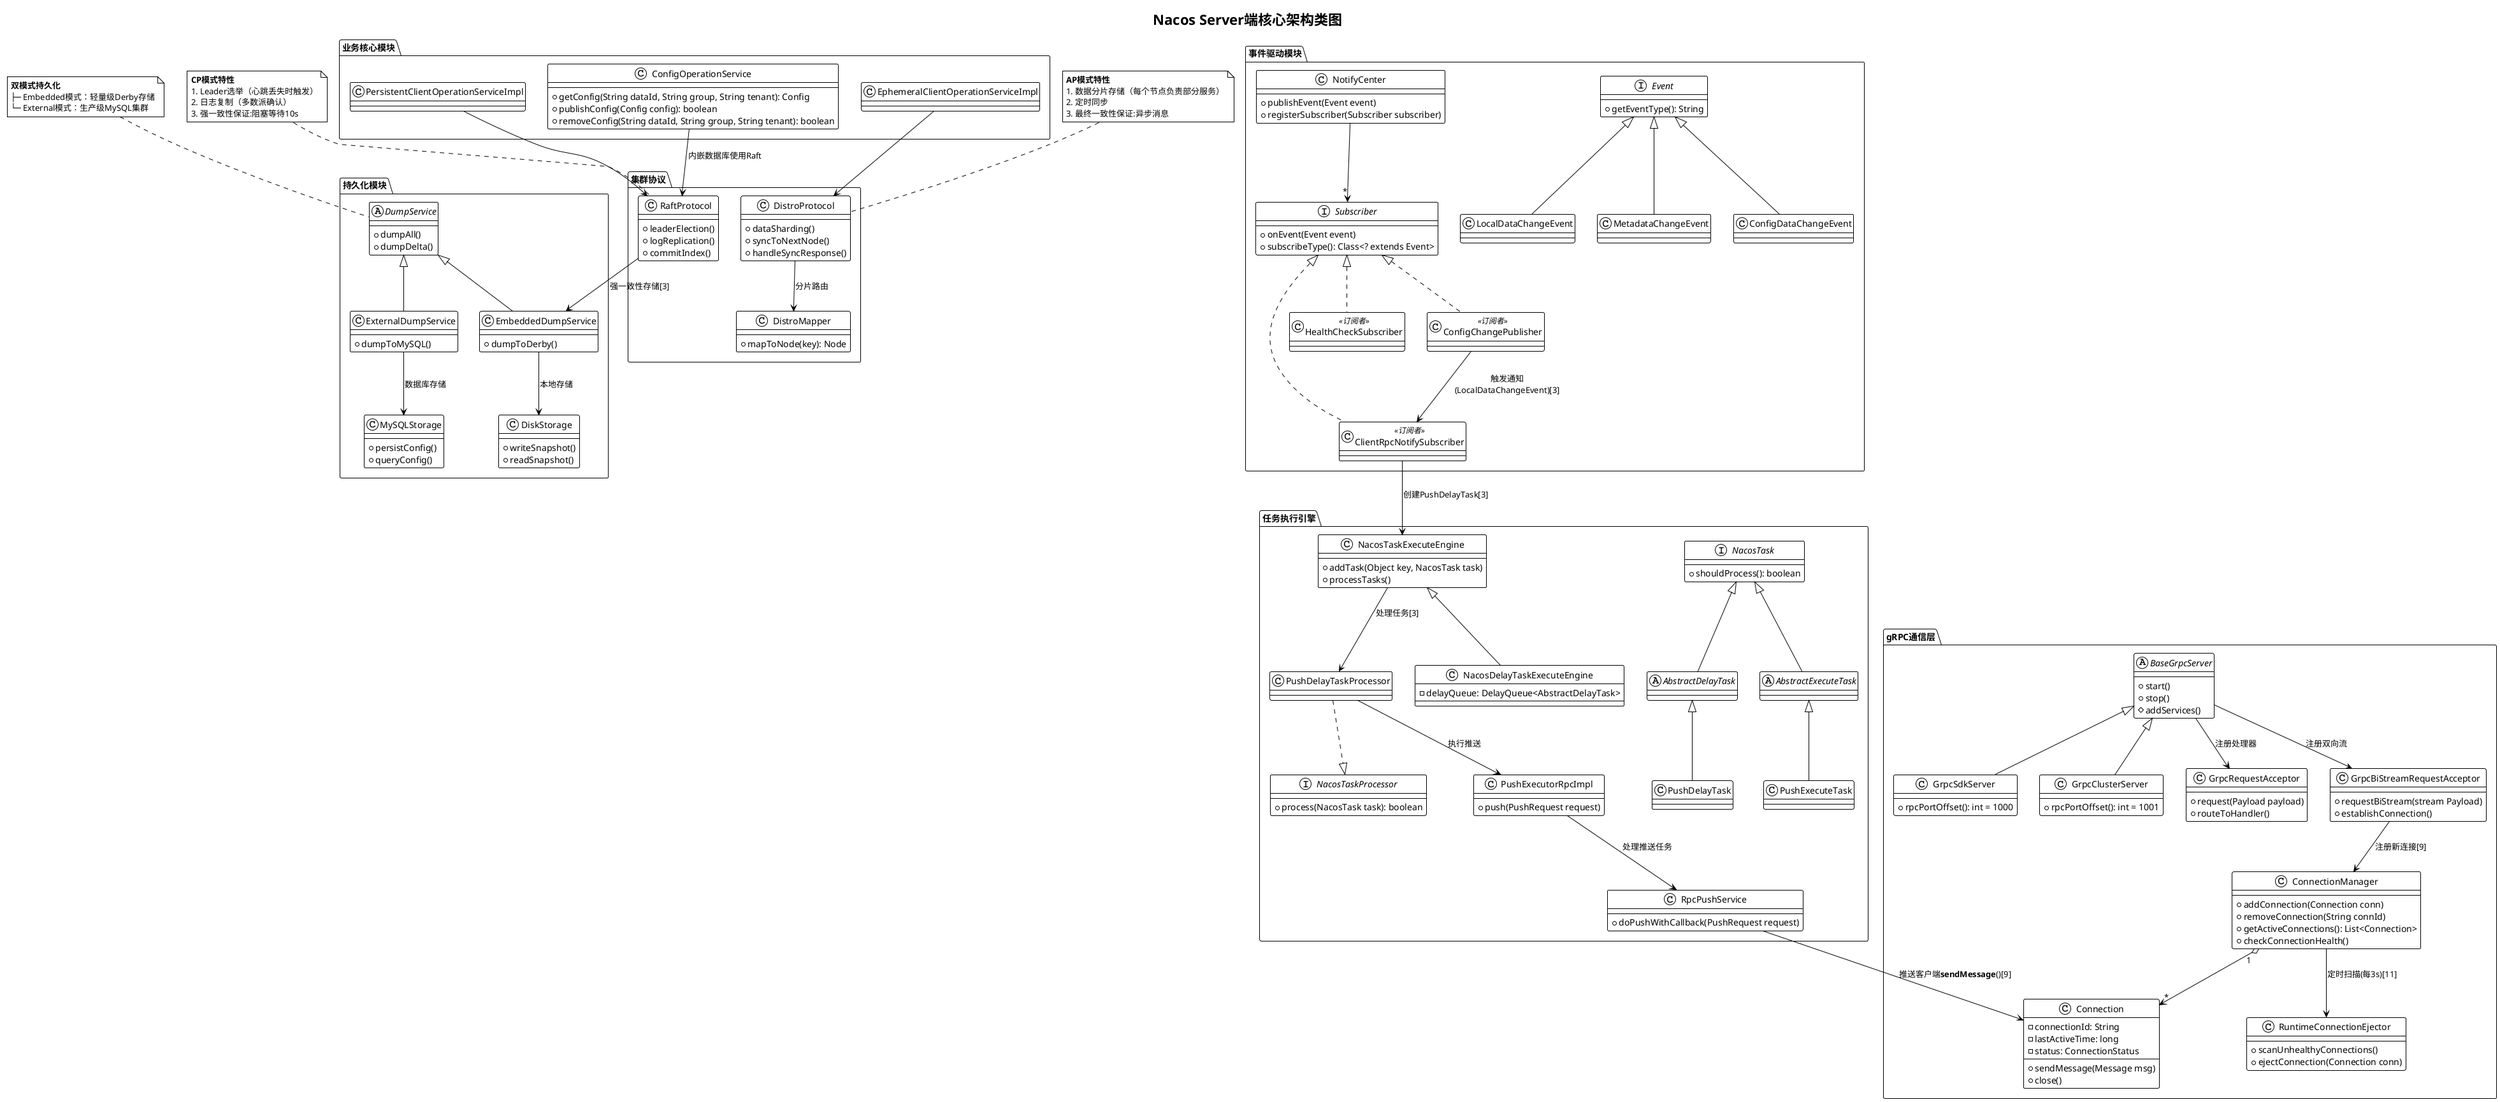@startuml Server端核心架构类图
!theme plain
title Nacos Server端核心架构类图

' ======================
' 事件驱动模块
' ======================
package "事件驱动模块" {
    interface Event {
        + getEventType(): String
    }
    class ConfigDataChangeEvent
    class LocalDataChangeEvent
    class MetadataChangeEvent

    Event <|-- ConfigDataChangeEvent
    Event <|-- LocalDataChangeEvent
    Event <|-- MetadataChangeEvent

    class NotifyCenter {
        + publishEvent(Event event)
        + registerSubscriber(Subscriber subscriber)
    }

    interface Subscriber {
        + onEvent(Event event)
        + subscribeType(): Class<? extends Event>
    }
    class ConfigChangePublisher <<订阅者>>
    class ClientRpcNotifySubscriber <<订阅者>>
    class HealthCheckSubscriber <<订阅者>>

    Subscriber <|.. ConfigChangePublisher
    Subscriber <|.. ClientRpcNotifySubscriber
    Subscriber <|.. HealthCheckSubscriber

    NotifyCenter --> "*" Subscriber
}

' ======================
' gRPC通信层
' ======================
package "gRPC通信层" {
    abstract class BaseGrpcServer {
        + start()
        + stop()
        # addServices()
    }

    class GrpcSdkServer {
        + rpcPortOffset(): int = 1000
    }

    class GrpcClusterServer {
        + rpcPortOffset(): int = 1001
    }

    BaseGrpcServer <|-- GrpcSdkServer
    BaseGrpcServer <|-- GrpcClusterServer

    class GrpcRequestAcceptor {
        + request(Payload payload)
        + routeToHandler()
    }

    class GrpcBiStreamRequestAcceptor {
        + requestBiStream(stream Payload)
        + establishConnection()
    }

    class ConnectionManager {
        + addConnection(Connection conn)
        + removeConnection(String connId)
        + getActiveConnections(): List<Connection>
        + checkConnectionHealth()
    }

    class RuntimeConnectionEjector {
        + scanUnhealthyConnections()
        + ejectConnection(Connection conn)
    }

    class Connection {
        - connectionId: String
        - lastActiveTime: long
        - status: ConnectionStatus
        + sendMessage(Message msg)
        + close()
    }

    BaseGrpcServer --> GrpcRequestAcceptor : 注册处理器
    BaseGrpcServer --> GrpcBiStreamRequestAcceptor : 注册双向流
    ConnectionManager "1" o--> "*" Connection
}

' ======================
' 集群一致性协议
' ======================
package "集群协议" {
   
    class DistroProtocol {
        + dataSharding()
        + syncToNextNode()
        + handleSyncResponse()
    }

    class RaftProtocol {
        + leaderElection()
        + logReplication()
        + commitIndex()
    }

    class DistroMapper {
        + mapToNode(key): Node
    }

    DistroProtocol --> DistroMapper : 分片路由
}

' ======================
' 配置持久化
' ======================
package "持久化模块" {
    abstract class DumpService {
        + dumpAll()
        + dumpDelta()
    }

    class EmbeddedDumpService {
        + dumpToDerby()
    }

    class ExternalDumpService {
        + dumpToMySQL()
    }

    DumpService <|-- EmbeddedDumpService
    DumpService <|-- ExternalDumpService

    class DiskStorage {
        + writeSnapshot()
        + readSnapshot()
    }

    class MySQLStorage {
        + persistConfig()
        + queryConfig()
    }

    EmbeddedDumpService --> DiskStorage : 本地存储
    ExternalDumpService --> MySQLStorage : 数据库存储
}

' ======================
' 任务执行引擎
' ======================
package "任务执行引擎" {
    interface NacosTask {
        + shouldProcess(): boolean
    }

    abstract class AbstractDelayTask
    abstract class AbstractExecuteTask

    class PushDelayTask
    class PushExecuteTask

    NacosTask <|-- AbstractDelayTask
    NacosTask <|-- AbstractExecuteTask
    AbstractDelayTask <|-- PushDelayTask
    AbstractExecuteTask <|-- PushExecuteTask

    interface NacosTaskProcessor {
        + process(NacosTask task): boolean
    }

    class PushDelayTaskProcessor

    class NacosTaskExecuteEngine {
        + addTask(Object key, NacosTask task)
        + processTasks()
    }

    class NacosDelayTaskExecuteEngine {
        - delayQueue: DelayQueue<AbstractDelayTask>
    }

    class PushExecutorRpcImpl {
        + push(PushRequest request)
    }

    class RpcPushService{
        + doPushWithCallback(PushRequest request)
    }
    ConfigChangePublisher --> ClientRpcNotifySubscriber : 触发通知\n(LocalDataChangeEvent)[3]
    ClientRpcNotifySubscriber --> NacosTaskExecuteEngine : 创建PushDelayTask[3]
    NacosTaskExecuteEngine --> PushDelayTaskProcessor : 处理任务[3]
    PushDelayTaskProcessor --> PushExecutorRpcImpl : 执行推送
    PushExecutorRpcImpl --> RpcPushService : 处理推送任务


    NacosTaskExecuteEngine <|-- NacosDelayTaskExecuteEngine
    PushDelayTaskProcessor ..|> NacosTaskProcessor
}

package "业务核心模块" {
    class PersistentClientOperationServiceImpl {
        
    }
    class EphemeralClientOperationServiceImpl{

    }

    class ConfigOperationService{
        + getConfig(String dataId, String group, String tenant): Config
        + publishConfig(Config config): boolean
        + removeConfig(String dataId, String group, String tenant): boolean
    }
}
ConfigOperationService --> RaftProtocol : 内嵌数据库使用Raft
PersistentClientOperationServiceImpl --> RaftProtocol
EphemeralClientOperationServiceImpl --> DistroProtocol


' ======================
' 关联关系
' ======================

RpcPushService --> Connection : 推送客户端**sendMessage**()[9]
GrpcBiStreamRequestAcceptor --> ConnectionManager : 注册新连接[9]
ConnectionManager --> RuntimeConnectionEjector : 定时扫描(每3s)[11]
RaftProtocol --> EmbeddedDumpService : 强一致性存储[3]

note top of DistroProtocol
    ​**AP模式特性**
    1. 数据分片存储（每个节点负责部分服务）
    2. 定时同步
    3. 最终一致性保证:异步消息
end note

note TOP of RaftProtocol
    ​**CP模式特性**
    1. Leader选举（心跳丢失时触发）
    2. 日志复制（多数派确认）
    3. 强一致性保证:阻塞等待10s
end note

note top of DumpService
    ​**双模式持久化**
    ├─ Embedded模式：轻量级Derby存储
    └─ External模式：生产级MySQL集群
end note
@enduml